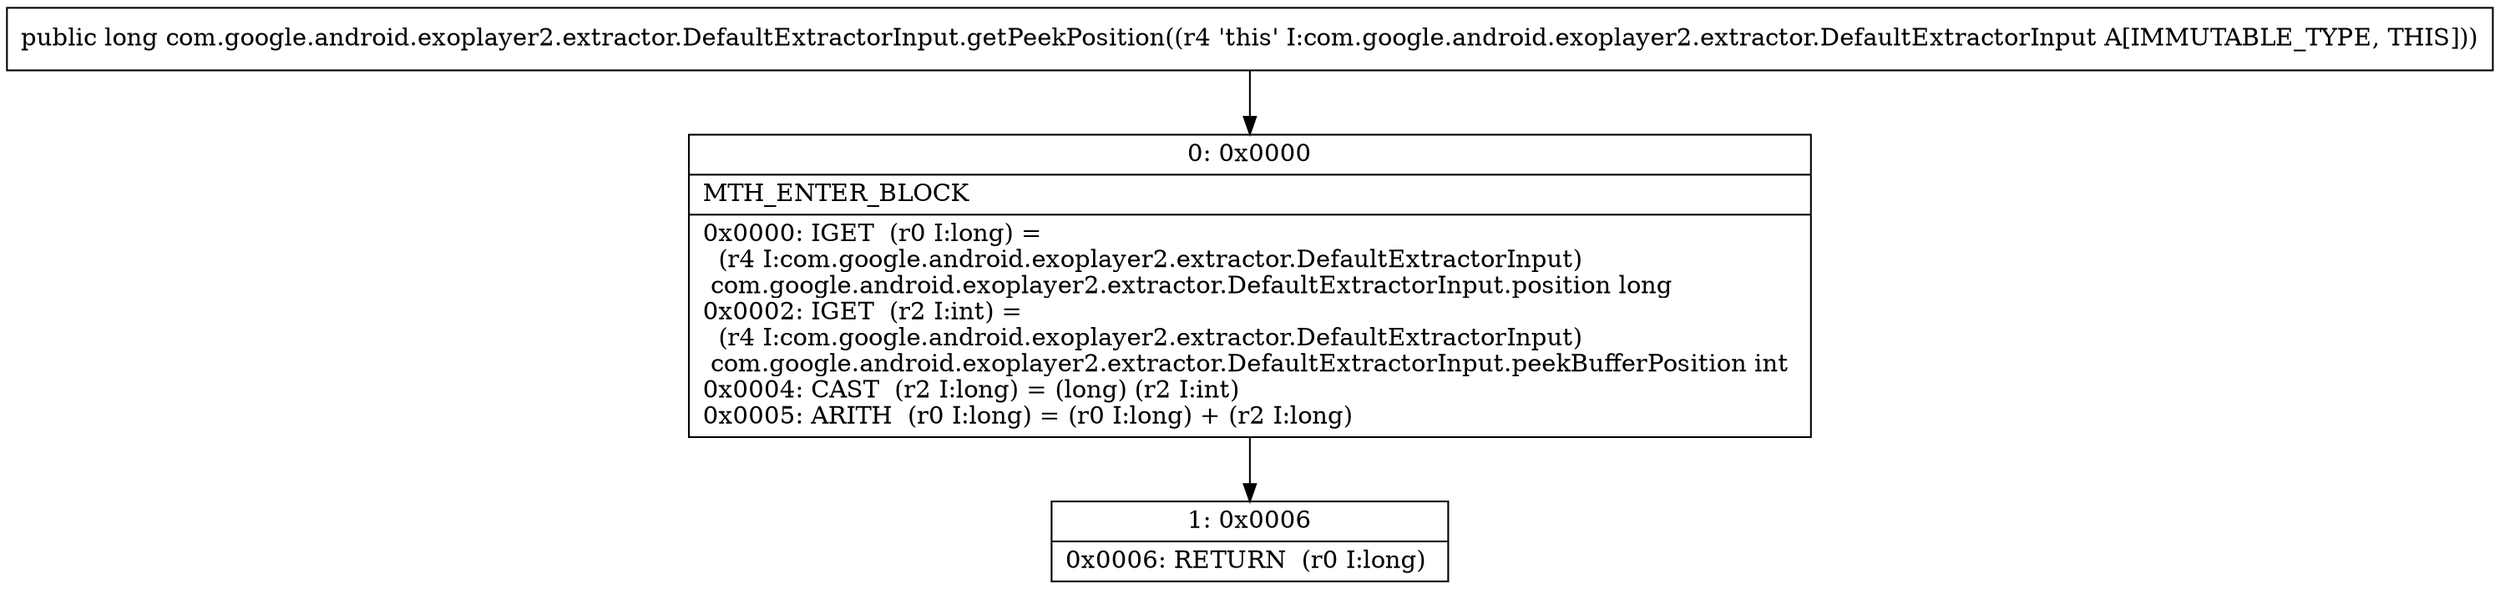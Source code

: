 digraph "CFG forcom.google.android.exoplayer2.extractor.DefaultExtractorInput.getPeekPosition()J" {
Node_0 [shape=record,label="{0\:\ 0x0000|MTH_ENTER_BLOCK\l|0x0000: IGET  (r0 I:long) = \l  (r4 I:com.google.android.exoplayer2.extractor.DefaultExtractorInput)\l com.google.android.exoplayer2.extractor.DefaultExtractorInput.position long \l0x0002: IGET  (r2 I:int) = \l  (r4 I:com.google.android.exoplayer2.extractor.DefaultExtractorInput)\l com.google.android.exoplayer2.extractor.DefaultExtractorInput.peekBufferPosition int \l0x0004: CAST  (r2 I:long) = (long) (r2 I:int) \l0x0005: ARITH  (r0 I:long) = (r0 I:long) + (r2 I:long) \l}"];
Node_1 [shape=record,label="{1\:\ 0x0006|0x0006: RETURN  (r0 I:long) \l}"];
MethodNode[shape=record,label="{public long com.google.android.exoplayer2.extractor.DefaultExtractorInput.getPeekPosition((r4 'this' I:com.google.android.exoplayer2.extractor.DefaultExtractorInput A[IMMUTABLE_TYPE, THIS])) }"];
MethodNode -> Node_0;
Node_0 -> Node_1;
}

